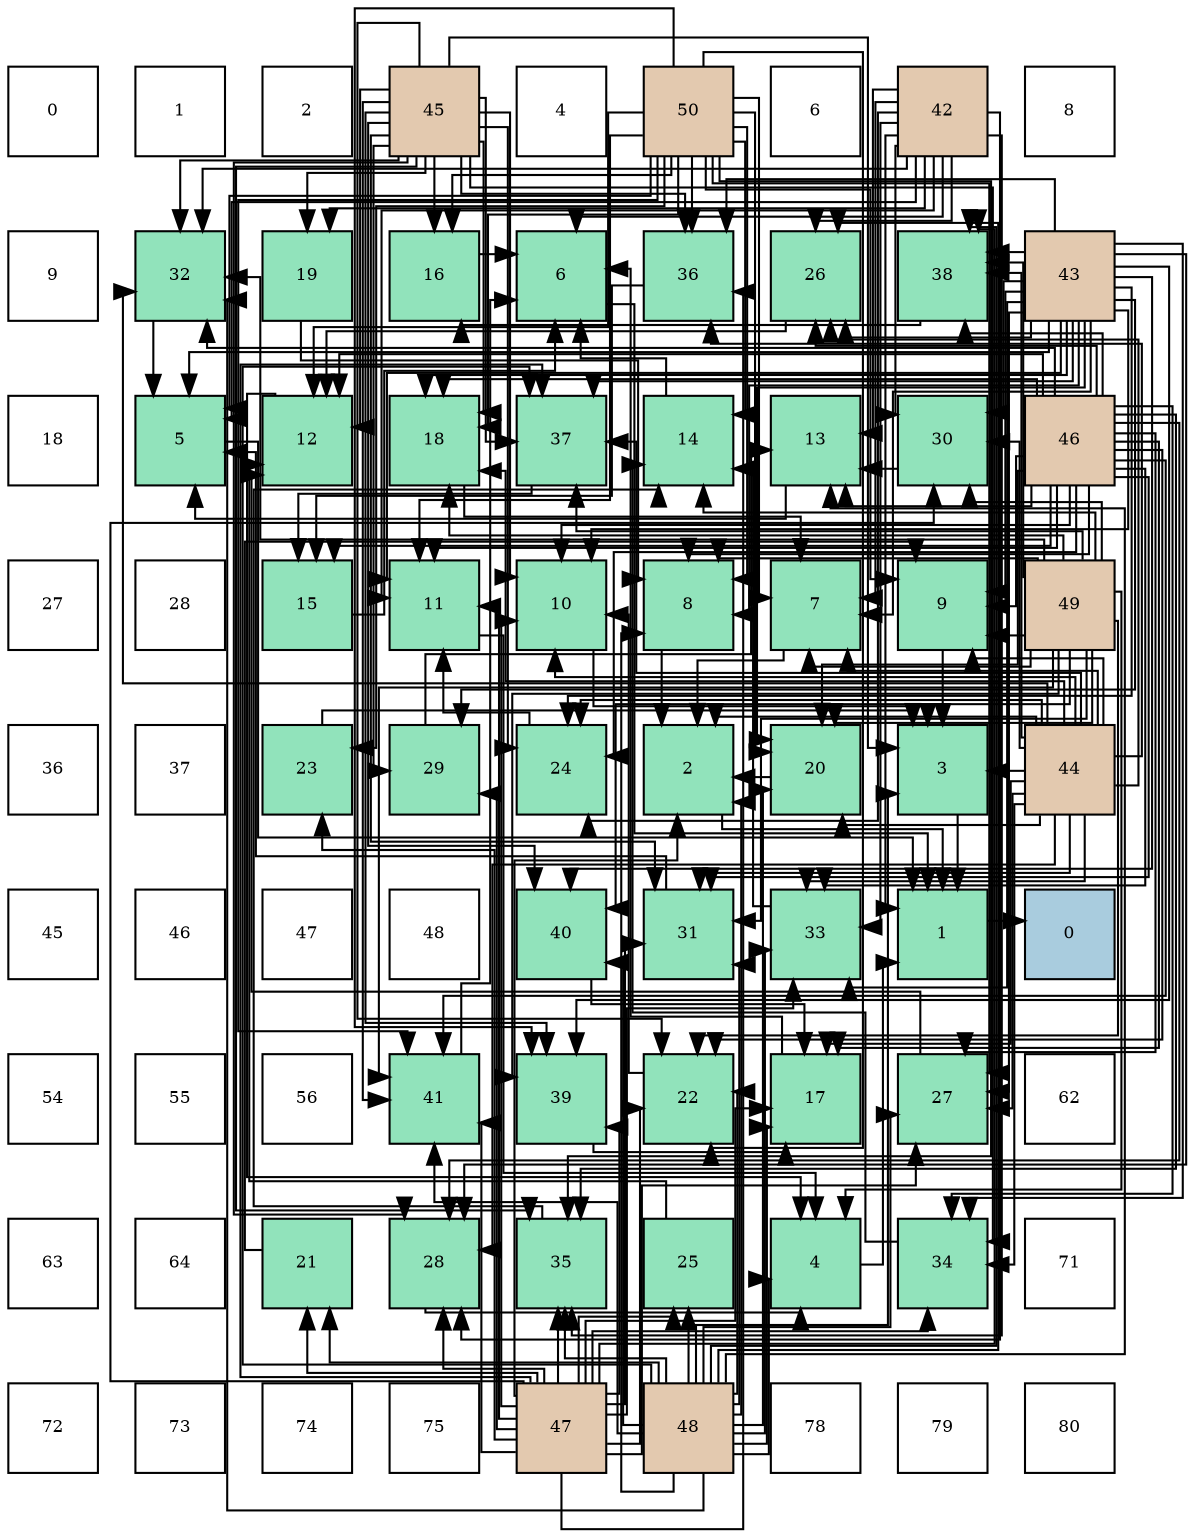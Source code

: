 digraph layout{
 rankdir=TB;
 splines=ortho;
 node [style=filled shape=square fixedsize=true width=0.6];
0[label="0", fontsize=8, fillcolor="#ffffff"];
1[label="1", fontsize=8, fillcolor="#ffffff"];
2[label="2", fontsize=8, fillcolor="#ffffff"];
3[label="45", fontsize=8, fillcolor="#e3c9af"];
4[label="4", fontsize=8, fillcolor="#ffffff"];
5[label="50", fontsize=8, fillcolor="#e3c9af"];
6[label="6", fontsize=8, fillcolor="#ffffff"];
7[label="42", fontsize=8, fillcolor="#e3c9af"];
8[label="8", fontsize=8, fillcolor="#ffffff"];
9[label="9", fontsize=8, fillcolor="#ffffff"];
10[label="32", fontsize=8, fillcolor="#91e3bb"];
11[label="19", fontsize=8, fillcolor="#91e3bb"];
12[label="16", fontsize=8, fillcolor="#91e3bb"];
13[label="6", fontsize=8, fillcolor="#91e3bb"];
14[label="36", fontsize=8, fillcolor="#91e3bb"];
15[label="26", fontsize=8, fillcolor="#91e3bb"];
16[label="38", fontsize=8, fillcolor="#91e3bb"];
17[label="43", fontsize=8, fillcolor="#e3c9af"];
18[label="18", fontsize=8, fillcolor="#ffffff"];
19[label="5", fontsize=8, fillcolor="#91e3bb"];
20[label="12", fontsize=8, fillcolor="#91e3bb"];
21[label="18", fontsize=8, fillcolor="#91e3bb"];
22[label="37", fontsize=8, fillcolor="#91e3bb"];
23[label="14", fontsize=8, fillcolor="#91e3bb"];
24[label="13", fontsize=8, fillcolor="#91e3bb"];
25[label="30", fontsize=8, fillcolor="#91e3bb"];
26[label="46", fontsize=8, fillcolor="#e3c9af"];
27[label="27", fontsize=8, fillcolor="#ffffff"];
28[label="28", fontsize=8, fillcolor="#ffffff"];
29[label="15", fontsize=8, fillcolor="#91e3bb"];
30[label="11", fontsize=8, fillcolor="#91e3bb"];
31[label="10", fontsize=8, fillcolor="#91e3bb"];
32[label="8", fontsize=8, fillcolor="#91e3bb"];
33[label="7", fontsize=8, fillcolor="#91e3bb"];
34[label="9", fontsize=8, fillcolor="#91e3bb"];
35[label="49", fontsize=8, fillcolor="#e3c9af"];
36[label="36", fontsize=8, fillcolor="#ffffff"];
37[label="37", fontsize=8, fillcolor="#ffffff"];
38[label="23", fontsize=8, fillcolor="#91e3bb"];
39[label="29", fontsize=8, fillcolor="#91e3bb"];
40[label="24", fontsize=8, fillcolor="#91e3bb"];
41[label="2", fontsize=8, fillcolor="#91e3bb"];
42[label="20", fontsize=8, fillcolor="#91e3bb"];
43[label="3", fontsize=8, fillcolor="#91e3bb"];
44[label="44", fontsize=8, fillcolor="#e3c9af"];
45[label="45", fontsize=8, fillcolor="#ffffff"];
46[label="46", fontsize=8, fillcolor="#ffffff"];
47[label="47", fontsize=8, fillcolor="#ffffff"];
48[label="48", fontsize=8, fillcolor="#ffffff"];
49[label="40", fontsize=8, fillcolor="#91e3bb"];
50[label="31", fontsize=8, fillcolor="#91e3bb"];
51[label="33", fontsize=8, fillcolor="#91e3bb"];
52[label="1", fontsize=8, fillcolor="#91e3bb"];
53[label="0", fontsize=8, fillcolor="#a9ccde"];
54[label="54", fontsize=8, fillcolor="#ffffff"];
55[label="55", fontsize=8, fillcolor="#ffffff"];
56[label="56", fontsize=8, fillcolor="#ffffff"];
57[label="41", fontsize=8, fillcolor="#91e3bb"];
58[label="39", fontsize=8, fillcolor="#91e3bb"];
59[label="22", fontsize=8, fillcolor="#91e3bb"];
60[label="17", fontsize=8, fillcolor="#91e3bb"];
61[label="27", fontsize=8, fillcolor="#91e3bb"];
62[label="62", fontsize=8, fillcolor="#ffffff"];
63[label="63", fontsize=8, fillcolor="#ffffff"];
64[label="64", fontsize=8, fillcolor="#ffffff"];
65[label="21", fontsize=8, fillcolor="#91e3bb"];
66[label="28", fontsize=8, fillcolor="#91e3bb"];
67[label="35", fontsize=8, fillcolor="#91e3bb"];
68[label="25", fontsize=8, fillcolor="#91e3bb"];
69[label="4", fontsize=8, fillcolor="#91e3bb"];
70[label="34", fontsize=8, fillcolor="#91e3bb"];
71[label="71", fontsize=8, fillcolor="#ffffff"];
72[label="72", fontsize=8, fillcolor="#ffffff"];
73[label="73", fontsize=8, fillcolor="#ffffff"];
74[label="74", fontsize=8, fillcolor="#ffffff"];
75[label="75", fontsize=8, fillcolor="#ffffff"];
76[label="47", fontsize=8, fillcolor="#e3c9af"];
77[label="48", fontsize=8, fillcolor="#e3c9af"];
78[label="78", fontsize=8, fillcolor="#ffffff"];
79[label="79", fontsize=8, fillcolor="#ffffff"];
80[label="80", fontsize=8, fillcolor="#ffffff"];
edge [constraint=false, style=vis];52 -> 53;
41 -> 52;
43 -> 52;
69 -> 52;
19 -> 52;
13 -> 52;
33 -> 41;
32 -> 41;
34 -> 43;
31 -> 43;
30 -> 69;
20 -> 69;
24 -> 19;
23 -> 13;
29 -> 13;
12 -> 13;
60 -> 13;
21 -> 33;
11 -> 32;
42 -> 41;
65 -> 34;
59 -> 31;
38 -> 43;
40 -> 30;
68 -> 20;
15 -> 20;
61 -> 20;
66 -> 69;
39 -> 24;
25 -> 24;
50 -> 19;
10 -> 19;
51 -> 23;
70 -> 23;
67 -> 23;
14 -> 29;
22 -> 29;
16 -> 12;
58 -> 60;
49 -> 60;
57 -> 13;
7 -> 52;
7 -> 19;
7 -> 13;
7 -> 33;
7 -> 30;
7 -> 24;
7 -> 11;
7 -> 40;
7 -> 15;
7 -> 66;
7 -> 25;
7 -> 10;
7 -> 51;
7 -> 67;
17 -> 19;
17 -> 33;
17 -> 32;
17 -> 34;
17 -> 31;
17 -> 30;
17 -> 21;
17 -> 42;
17 -> 40;
17 -> 15;
17 -> 61;
17 -> 66;
17 -> 39;
17 -> 25;
17 -> 51;
17 -> 70;
17 -> 14;
17 -> 22;
17 -> 16;
17 -> 58;
17 -> 49;
44 -> 41;
44 -> 43;
44 -> 33;
44 -> 34;
44 -> 31;
44 -> 60;
44 -> 21;
44 -> 42;
44 -> 40;
44 -> 15;
44 -> 61;
44 -> 66;
44 -> 25;
44 -> 50;
44 -> 10;
44 -> 51;
44 -> 70;
44 -> 14;
44 -> 22;
44 -> 16;
3 -> 43;
3 -> 31;
3 -> 20;
3 -> 12;
3 -> 21;
3 -> 11;
3 -> 59;
3 -> 40;
3 -> 66;
3 -> 39;
3 -> 50;
3 -> 10;
3 -> 70;
3 -> 67;
3 -> 14;
3 -> 22;
3 -> 58;
3 -> 49;
3 -> 57;
26 -> 32;
26 -> 34;
26 -> 31;
26 -> 30;
26 -> 20;
26 -> 24;
26 -> 29;
26 -> 60;
26 -> 21;
26 -> 42;
26 -> 59;
26 -> 40;
26 -> 15;
26 -> 61;
26 -> 66;
26 -> 50;
26 -> 10;
26 -> 51;
26 -> 70;
26 -> 67;
26 -> 16;
26 -> 57;
76 -> 41;
76 -> 31;
76 -> 30;
76 -> 60;
76 -> 65;
76 -> 59;
76 -> 38;
76 -> 68;
76 -> 61;
76 -> 66;
76 -> 39;
76 -> 25;
76 -> 50;
76 -> 51;
76 -> 70;
76 -> 67;
76 -> 14;
76 -> 22;
76 -> 16;
76 -> 58;
76 -> 57;
77 -> 41;
77 -> 43;
77 -> 69;
77 -> 32;
77 -> 24;
77 -> 60;
77 -> 42;
77 -> 65;
77 -> 59;
77 -> 68;
77 -> 15;
77 -> 61;
77 -> 50;
77 -> 10;
77 -> 51;
77 -> 67;
77 -> 22;
77 -> 16;
77 -> 49;
77 -> 57;
35 -> 69;
35 -> 33;
35 -> 32;
35 -> 34;
35 -> 23;
35 -> 21;
35 -> 42;
35 -> 59;
35 -> 25;
35 -> 50;
35 -> 10;
35 -> 22;
35 -> 16;
35 -> 58;
35 -> 49;
35 -> 57;
5 -> 19;
5 -> 33;
5 -> 32;
5 -> 34;
5 -> 30;
5 -> 20;
5 -> 23;
5 -> 12;
5 -> 21;
5 -> 42;
5 -> 59;
5 -> 38;
5 -> 61;
5 -> 67;
5 -> 14;
5 -> 58;
5 -> 57;
edge [constraint=true, style=invis];
0 -> 9 -> 18 -> 27 -> 36 -> 45 -> 54 -> 63 -> 72;
1 -> 10 -> 19 -> 28 -> 37 -> 46 -> 55 -> 64 -> 73;
2 -> 11 -> 20 -> 29 -> 38 -> 47 -> 56 -> 65 -> 74;
3 -> 12 -> 21 -> 30 -> 39 -> 48 -> 57 -> 66 -> 75;
4 -> 13 -> 22 -> 31 -> 40 -> 49 -> 58 -> 67 -> 76;
5 -> 14 -> 23 -> 32 -> 41 -> 50 -> 59 -> 68 -> 77;
6 -> 15 -> 24 -> 33 -> 42 -> 51 -> 60 -> 69 -> 78;
7 -> 16 -> 25 -> 34 -> 43 -> 52 -> 61 -> 70 -> 79;
8 -> 17 -> 26 -> 35 -> 44 -> 53 -> 62 -> 71 -> 80;
rank = same {0 -> 1 -> 2 -> 3 -> 4 -> 5 -> 6 -> 7 -> 8};
rank = same {9 -> 10 -> 11 -> 12 -> 13 -> 14 -> 15 -> 16 -> 17};
rank = same {18 -> 19 -> 20 -> 21 -> 22 -> 23 -> 24 -> 25 -> 26};
rank = same {27 -> 28 -> 29 -> 30 -> 31 -> 32 -> 33 -> 34 -> 35};
rank = same {36 -> 37 -> 38 -> 39 -> 40 -> 41 -> 42 -> 43 -> 44};
rank = same {45 -> 46 -> 47 -> 48 -> 49 -> 50 -> 51 -> 52 -> 53};
rank = same {54 -> 55 -> 56 -> 57 -> 58 -> 59 -> 60 -> 61 -> 62};
rank = same {63 -> 64 -> 65 -> 66 -> 67 -> 68 -> 69 -> 70 -> 71};
rank = same {72 -> 73 -> 74 -> 75 -> 76 -> 77 -> 78 -> 79 -> 80};
}